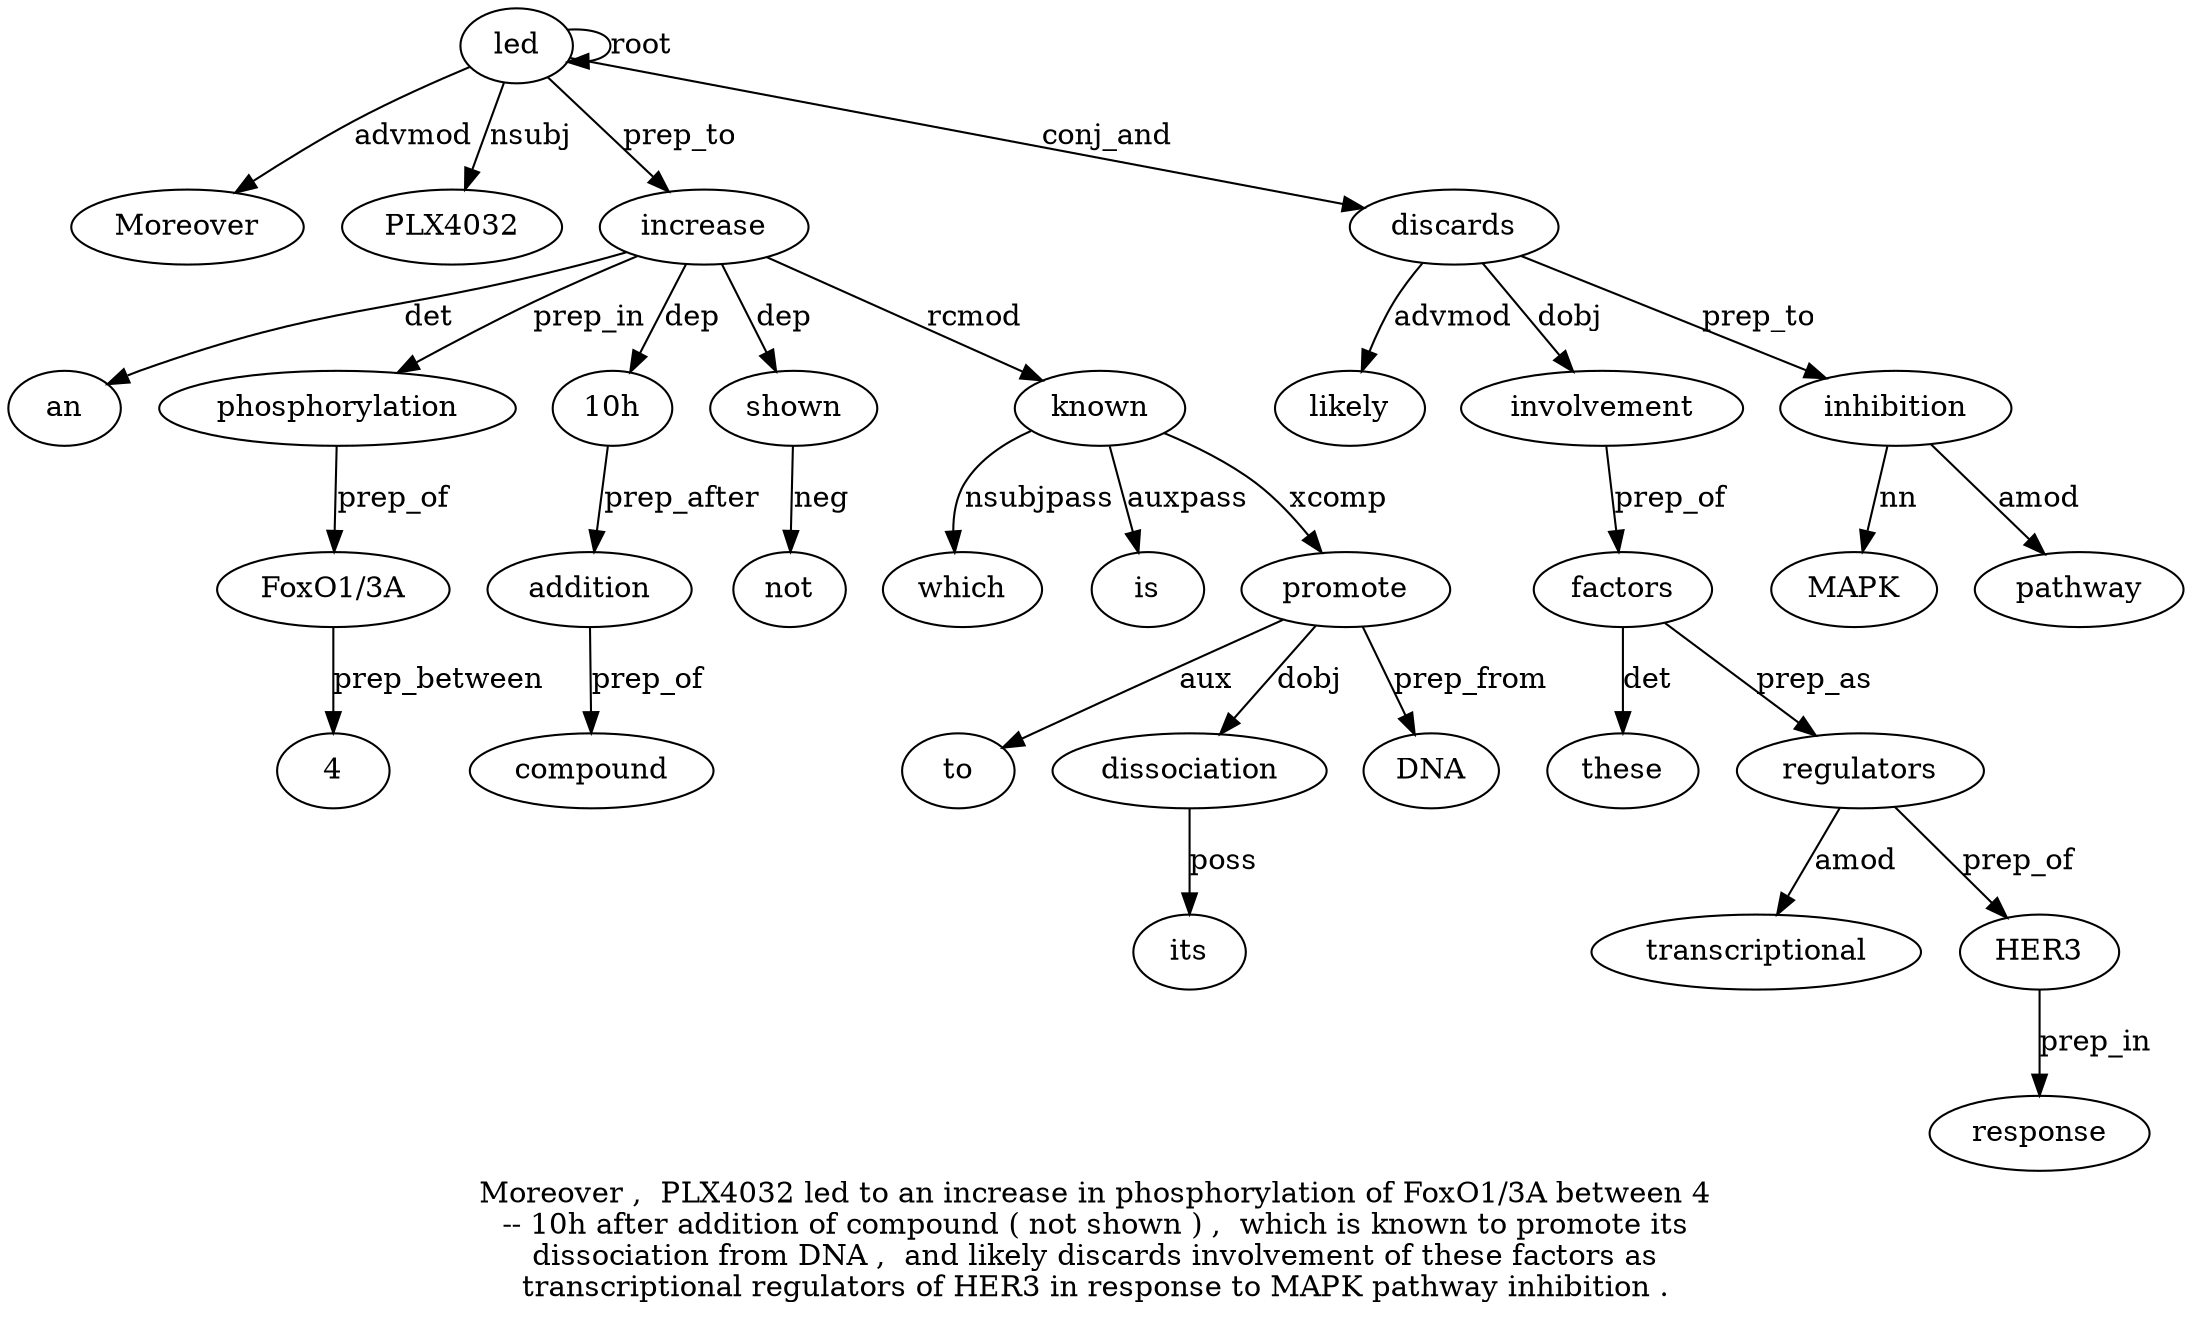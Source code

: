 digraph "Moreover ,  PLX4032 led to an increase in phosphorylation of FoxO1/3A between 4 -- 10h after addition of compound ( not shown ) ,  which is known to promote its dissociation from DNA ,  and likely discards involvement of these factors as transcriptional regulators of HER3 in response to MAPK pathway inhibition ." {
label="Moreover ,  PLX4032 led to an increase in phosphorylation of FoxO1/3A between 4
-- 10h after addition of compound ( not shown ) ,  which is known to promote its
dissociation from DNA ,  and likely discards involvement of these factors as
transcriptional regulators of HER3 in response to MAPK pathway inhibition .";
led4 [style=filled, fillcolor=white, label=led];
Moreover1 [style=filled, fillcolor=white, label=Moreover];
led4 -> Moreover1  [label=advmod];
PLX4032 [style=filled, fillcolor=white, label=PLX4032];
led4 -> PLX4032  [label=nsubj];
led4 -> led4  [label=root];
increase7 [style=filled, fillcolor=white, label=increase];
an6 [style=filled, fillcolor=white, label=an];
increase7 -> an6  [label=det];
led4 -> increase7  [label=prep_to];
phosphorylation9 [style=filled, fillcolor=white, label=phosphorylation];
increase7 -> phosphorylation9  [label=prep_in];
"FoxO1/3A" [style=filled, fillcolor=white, label="FoxO1/3A"];
phosphorylation9 -> "FoxO1/3A"  [label=prep_of];
413 [style=filled, fillcolor=white, label=4];
"FoxO1/3A" -> 413  [label=prep_between];
"10h15" [style=filled, fillcolor=white, label="10h"];
increase7 -> "10h15"  [label=dep];
addition17 [style=filled, fillcolor=white, label=addition];
"10h15" -> addition17  [label=prep_after];
compound19 [style=filled, fillcolor=white, label=compound];
addition17 -> compound19  [label=prep_of];
shown22 [style=filled, fillcolor=white, label=shown];
not21 [style=filled, fillcolor=white, label=not];
shown22 -> not21  [label=neg];
increase7 -> shown22  [label=dep];
known27 [style=filled, fillcolor=white, label=known];
which25 [style=filled, fillcolor=white, label=which];
known27 -> which25  [label=nsubjpass];
is26 [style=filled, fillcolor=white, label=is];
known27 -> is26  [label=auxpass];
increase7 -> known27  [label=rcmod];
promote29 [style=filled, fillcolor=white, label=promote];
to28 [style=filled, fillcolor=white, label=to];
promote29 -> to28  [label=aux];
known27 -> promote29  [label=xcomp];
dissociation31 [style=filled, fillcolor=white, label=dissociation];
its30 [style=filled, fillcolor=white, label=its];
dissociation31 -> its30  [label=poss];
promote29 -> dissociation31  [label=dobj];
DNA33 [style=filled, fillcolor=white, label=DNA];
promote29 -> DNA33  [label=prep_from];
discards37 [style=filled, fillcolor=white, label=discards];
likely36 [style=filled, fillcolor=white, label=likely];
discards37 -> likely36  [label=advmod];
led4 -> discards37  [label=conj_and];
involvement38 [style=filled, fillcolor=white, label=involvement];
discards37 -> involvement38  [label=dobj];
factors41 [style=filled, fillcolor=white, label=factors];
these40 [style=filled, fillcolor=white, label=these];
factors41 -> these40  [label=det];
involvement38 -> factors41  [label=prep_of];
regulators44 [style=filled, fillcolor=white, label=regulators];
transcriptional43 [style=filled, fillcolor=white, label=transcriptional];
regulators44 -> transcriptional43  [label=amod];
factors41 -> regulators44  [label=prep_as];
HER346 [style=filled, fillcolor=white, label=HER3];
regulators44 -> HER346  [label=prep_of];
response48 [style=filled, fillcolor=white, label=response];
HER346 -> response48  [label=prep_in];
inhibition52 [style=filled, fillcolor=white, label=inhibition];
MAPK50 [style=filled, fillcolor=white, label=MAPK];
inhibition52 -> MAPK50  [label=nn];
pathway51 [style=filled, fillcolor=white, label=pathway];
inhibition52 -> pathway51  [label=amod];
discards37 -> inhibition52  [label=prep_to];
}
